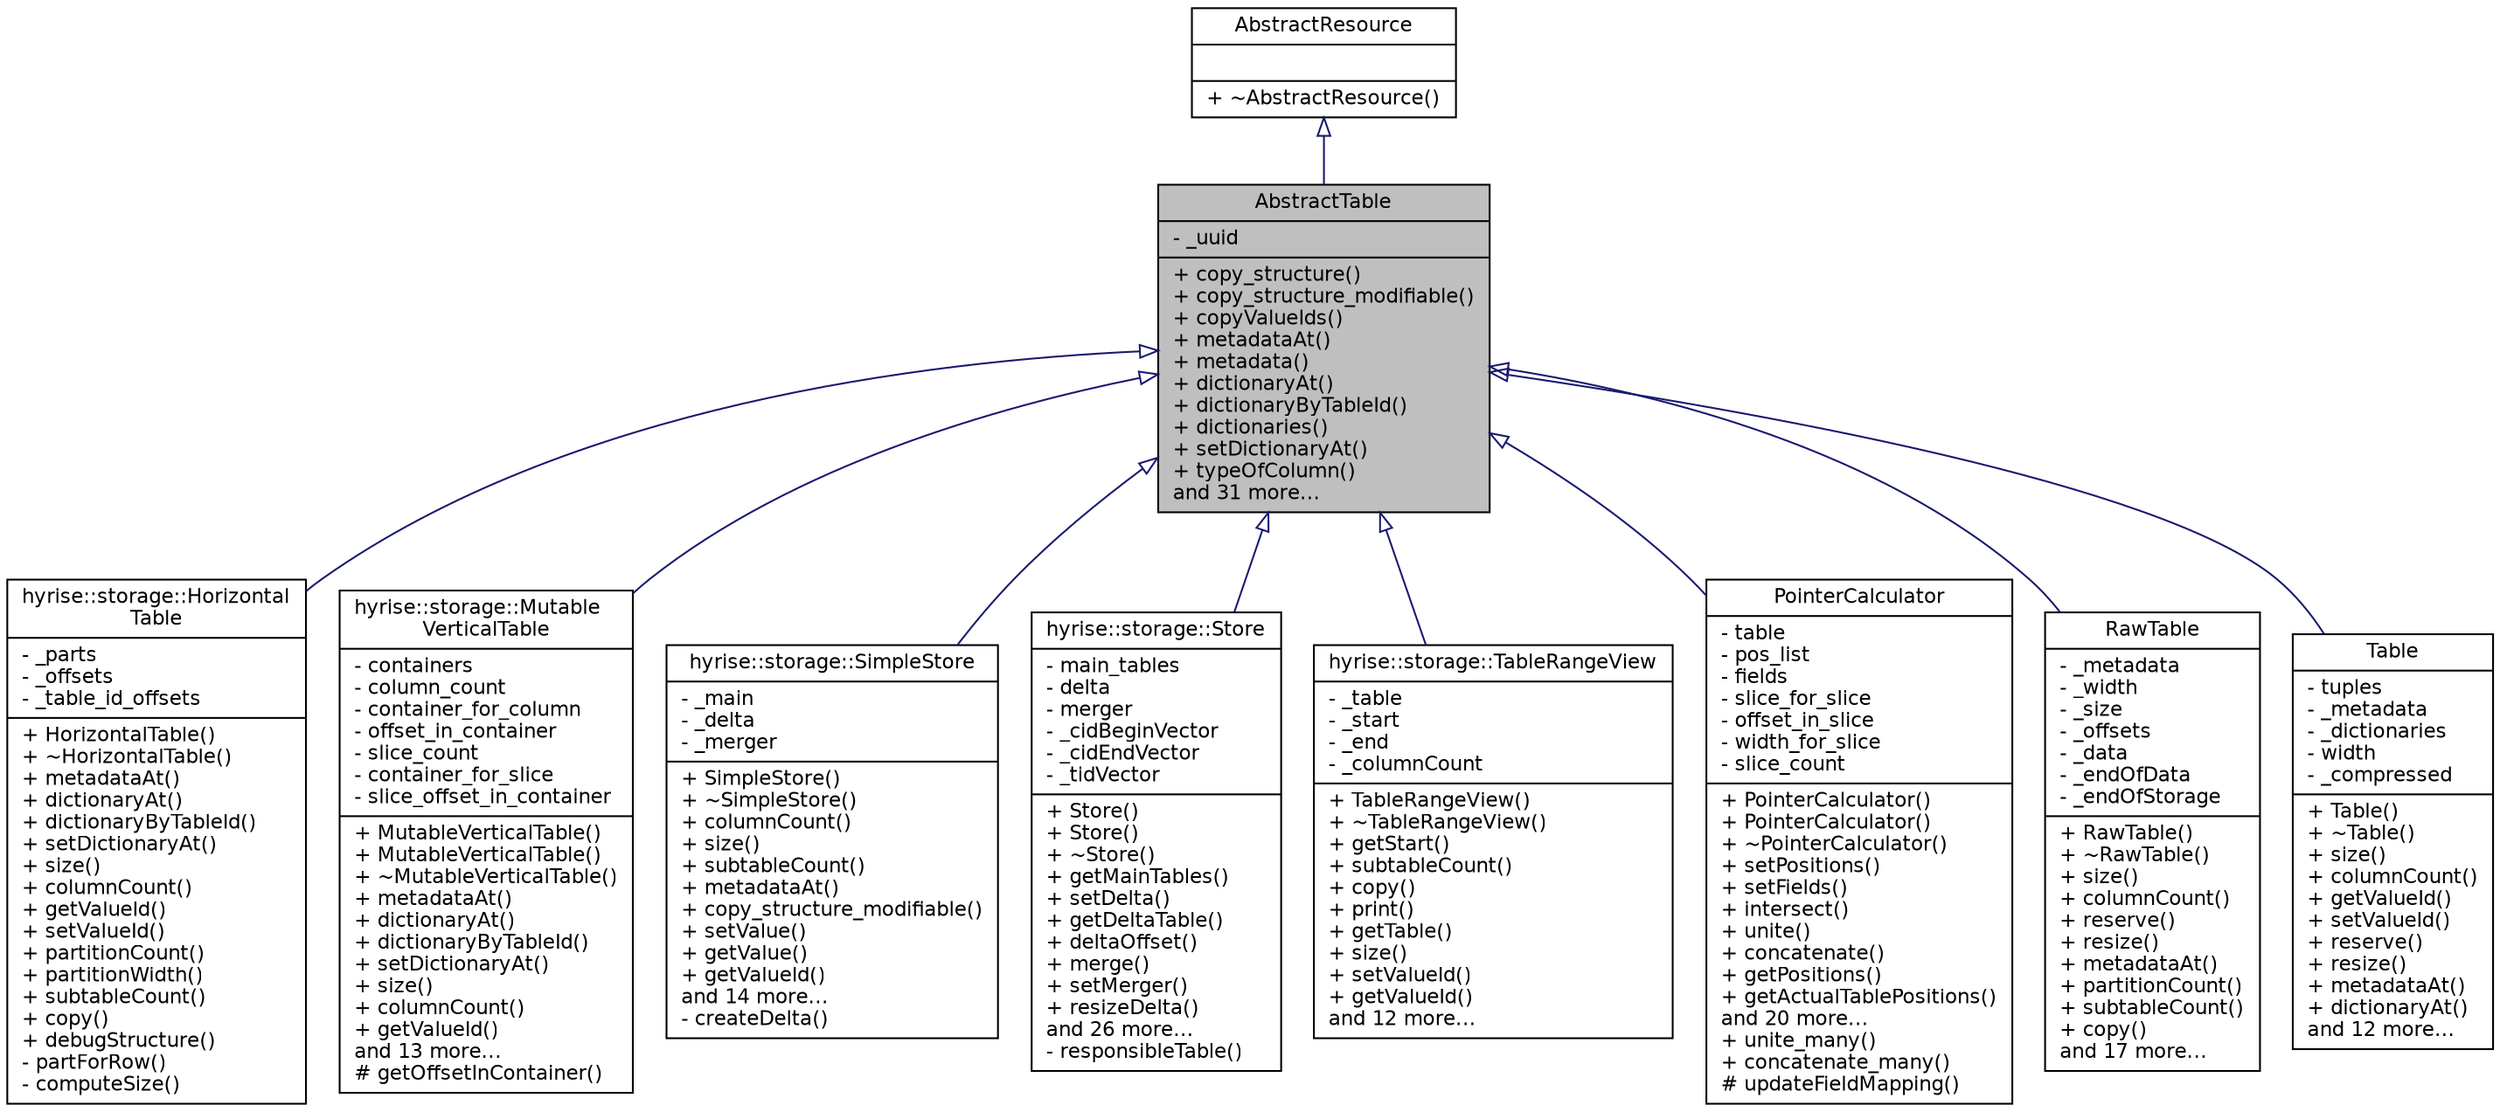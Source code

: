 digraph "AbstractTable"
{
  edge [fontname="Helvetica",fontsize="11",labelfontname="Helvetica",labelfontsize="11"];
  node [fontname="Helvetica",fontsize="11",shape=record];
  Node1 [label="{AbstractTable\n|- _uuid\l|+ copy_structure()\l+ copy_structure_modifiable()\l+ copyValueIds()\l+ metadataAt()\l+ metadata()\l+ dictionaryAt()\l+ dictionaryByTableId()\l+ dictionaries()\l+ setDictionaryAt()\l+ typeOfColumn()\land 31 more...\l}",height=0.2,width=0.4,color="black", fillcolor="grey75", style="filled" fontcolor="black"];
  Node2 -> Node1 [dir="back",color="midnightblue",fontsize="11",style="solid",arrowtail="onormal",fontname="Helvetica"];
  Node2 [label="{AbstractResource\n||+ ~AbstractResource()\l}",height=0.2,width=0.4,color="black", fillcolor="white", style="filled",URL="$class_abstract_resource.html"];
  Node1 -> Node3 [dir="back",color="midnightblue",fontsize="11",style="solid",arrowtail="onormal",fontname="Helvetica"];
  Node3 [label="{hyrise::storage::Horizontal\lTable\n|- _parts\l- _offsets\l- _table_id_offsets\l|+ HorizontalTable()\l+ ~HorizontalTable()\l+ metadataAt()\l+ dictionaryAt()\l+ dictionaryByTableId()\l+ setDictionaryAt()\l+ size()\l+ columnCount()\l+ getValueId()\l+ setValueId()\l+ partitionCount()\l+ partitionWidth()\l+ subtableCount()\l+ copy()\l+ debugStructure()\l- partForRow()\l- computeSize()\l}",height=0.2,width=0.4,color="black", fillcolor="white", style="filled",URL="$classhyrise_1_1storage_1_1_horizontal_table.html"];
  Node1 -> Node4 [dir="back",color="midnightblue",fontsize="11",style="solid",arrowtail="onormal",fontname="Helvetica"];
  Node4 [label="{hyrise::storage::Mutable\lVerticalTable\n|- containers\l- column_count\l- container_for_column\l- offset_in_container\l- slice_count\l- container_for_slice\l- slice_offset_in_container\l|+ MutableVerticalTable()\l+ MutableVerticalTable()\l+ ~MutableVerticalTable()\l+ metadataAt()\l+ dictionaryAt()\l+ dictionaryByTableId()\l+ setDictionaryAt()\l+ size()\l+ columnCount()\l+ getValueId()\land 13 more...\l# getOffsetInContainer()\l}",height=0.2,width=0.4,color="black", fillcolor="white", style="filled",URL="$classhyrise_1_1storage_1_1_mutable_vertical_table.html"];
  Node1 -> Node5 [dir="back",color="midnightblue",fontsize="11",style="solid",arrowtail="onormal",fontname="Helvetica"];
  Node5 [label="{hyrise::storage::SimpleStore\n|- _main\l- _delta\l- _merger\l|+ SimpleStore()\l+ ~SimpleStore()\l+ columnCount()\l+ size()\l+ subtableCount()\l+ metadataAt()\l+ copy_structure_modifiable()\l+ setValue()\l+ getValue()\l+ getValueId()\land 14 more...\l- createDelta()\l}",height=0.2,width=0.4,color="black", fillcolor="white", style="filled",URL="$classhyrise_1_1storage_1_1_simple_store.html"];
  Node1 -> Node6 [dir="back",color="midnightblue",fontsize="11",style="solid",arrowtail="onormal",fontname="Helvetica"];
  Node6 [label="{hyrise::storage::Store\n|- main_tables\l- delta\l- merger\l- _cidBeginVector\l- _cidEndVector\l- _tidVector\l|+ Store()\l+ Store()\l+ ~Store()\l+ getMainTables()\l+ setDelta()\l+ getDeltaTable()\l+ deltaOffset()\l+ merge()\l+ setMerger()\l+ resizeDelta()\land 26 more...\l- responsibleTable()\l}",height=0.2,width=0.4,color="black", fillcolor="white", style="filled",URL="$classhyrise_1_1storage_1_1_store.html"];
  Node1 -> Node7 [dir="back",color="midnightblue",fontsize="11",style="solid",arrowtail="onormal",fontname="Helvetica"];
  Node7 [label="{hyrise::storage::TableRangeView\n|- _table\l- _start\l- _end\l- _columnCount\l|+ TableRangeView()\l+ ~TableRangeView()\l+ getStart()\l+ subtableCount()\l+ copy()\l+ print()\l+ getTable()\l+ size()\l+ setValueId()\l+ getValueId()\land 12 more...\l}",height=0.2,width=0.4,color="black", fillcolor="white", style="filled",URL="$classhyrise_1_1storage_1_1_table_range_view.html"];
  Node1 -> Node8 [dir="back",color="midnightblue",fontsize="11",style="solid",arrowtail="onormal",fontname="Helvetica"];
  Node8 [label="{PointerCalculator\n|- table\l- pos_list\l- fields\l- slice_for_slice\l- offset_in_slice\l- width_for_slice\l- slice_count\l|+ PointerCalculator()\l+ PointerCalculator()\l+ ~PointerCalculator()\l+ setPositions()\l+ setFields()\l+ intersect()\l+ unite()\l+ concatenate()\l+ getPositions()\l+ getActualTablePositions()\land 20 more...\l+ unite_many()\l+ concatenate_many()\l# updateFieldMapping()\l}",height=0.2,width=0.4,color="black", fillcolor="white", style="filled",URL="$class_pointer_calculator.html"];
  Node1 -> Node9 [dir="back",color="midnightblue",fontsize="11",style="solid",arrowtail="onormal",fontname="Helvetica"];
  Node9 [label="{RawTable\n|- _metadata\l- _width\l- _size\l- _offsets\l- _data\l- _endOfData\l- _endOfStorage\l|+ RawTable()\l+ ~RawTable()\l+ size()\l+ columnCount()\l+ reserve()\l+ resize()\l+ metadataAt()\l+ partitionCount()\l+ subtableCount()\l+ copy()\land 17 more...\l}",height=0.2,width=0.4,color="black", fillcolor="white", style="filled",URL="$class_raw_table.html"];
  Node1 -> Node10 [dir="back",color="midnightblue",fontsize="11",style="solid",arrowtail="onormal",fontname="Helvetica"];
  Node10 [label="{Table\n|- tuples\l- _metadata\l- _dictionaries\l- width\l- _compressed\l|+ Table()\l+ ~Table()\l+ size()\l+ columnCount()\l+ getValueId()\l+ setValueId()\l+ reserve()\l+ resize()\l+ metadataAt()\l+ dictionaryAt()\land 12 more...\l}",height=0.2,width=0.4,color="black", fillcolor="white", style="filled",URL="$class_table.html"];
}
